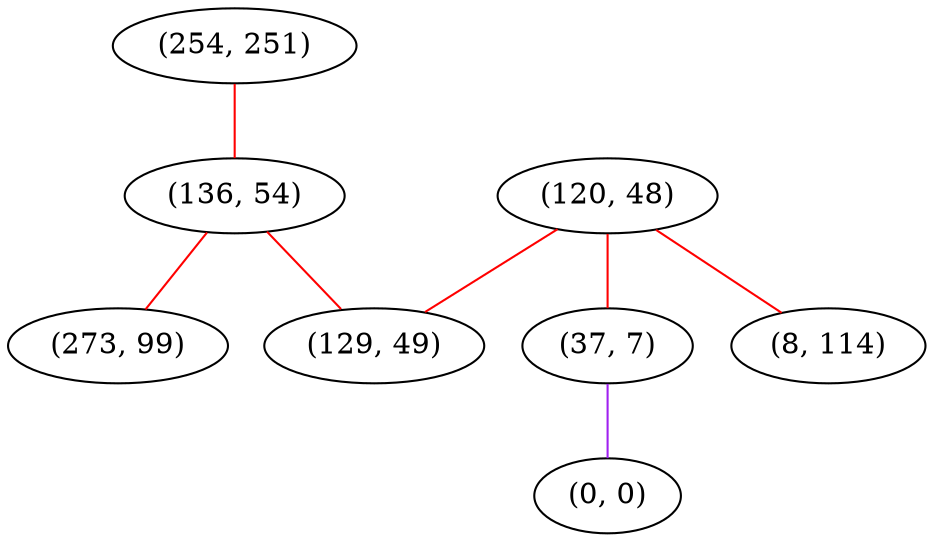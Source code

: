 graph "" {
"(254, 251)";
"(120, 48)";
"(136, 54)";
"(37, 7)";
"(129, 49)";
"(0, 0)";
"(273, 99)";
"(8, 114)";
"(254, 251)" -- "(136, 54)"  [color=red, key=0, weight=1];
"(120, 48)" -- "(37, 7)"  [color=red, key=0, weight=1];
"(120, 48)" -- "(8, 114)"  [color=red, key=0, weight=1];
"(120, 48)" -- "(129, 49)"  [color=red, key=0, weight=1];
"(136, 54)" -- "(273, 99)"  [color=red, key=0, weight=1];
"(136, 54)" -- "(129, 49)"  [color=red, key=0, weight=1];
"(37, 7)" -- "(0, 0)"  [color=purple, key=0, weight=4];
}
